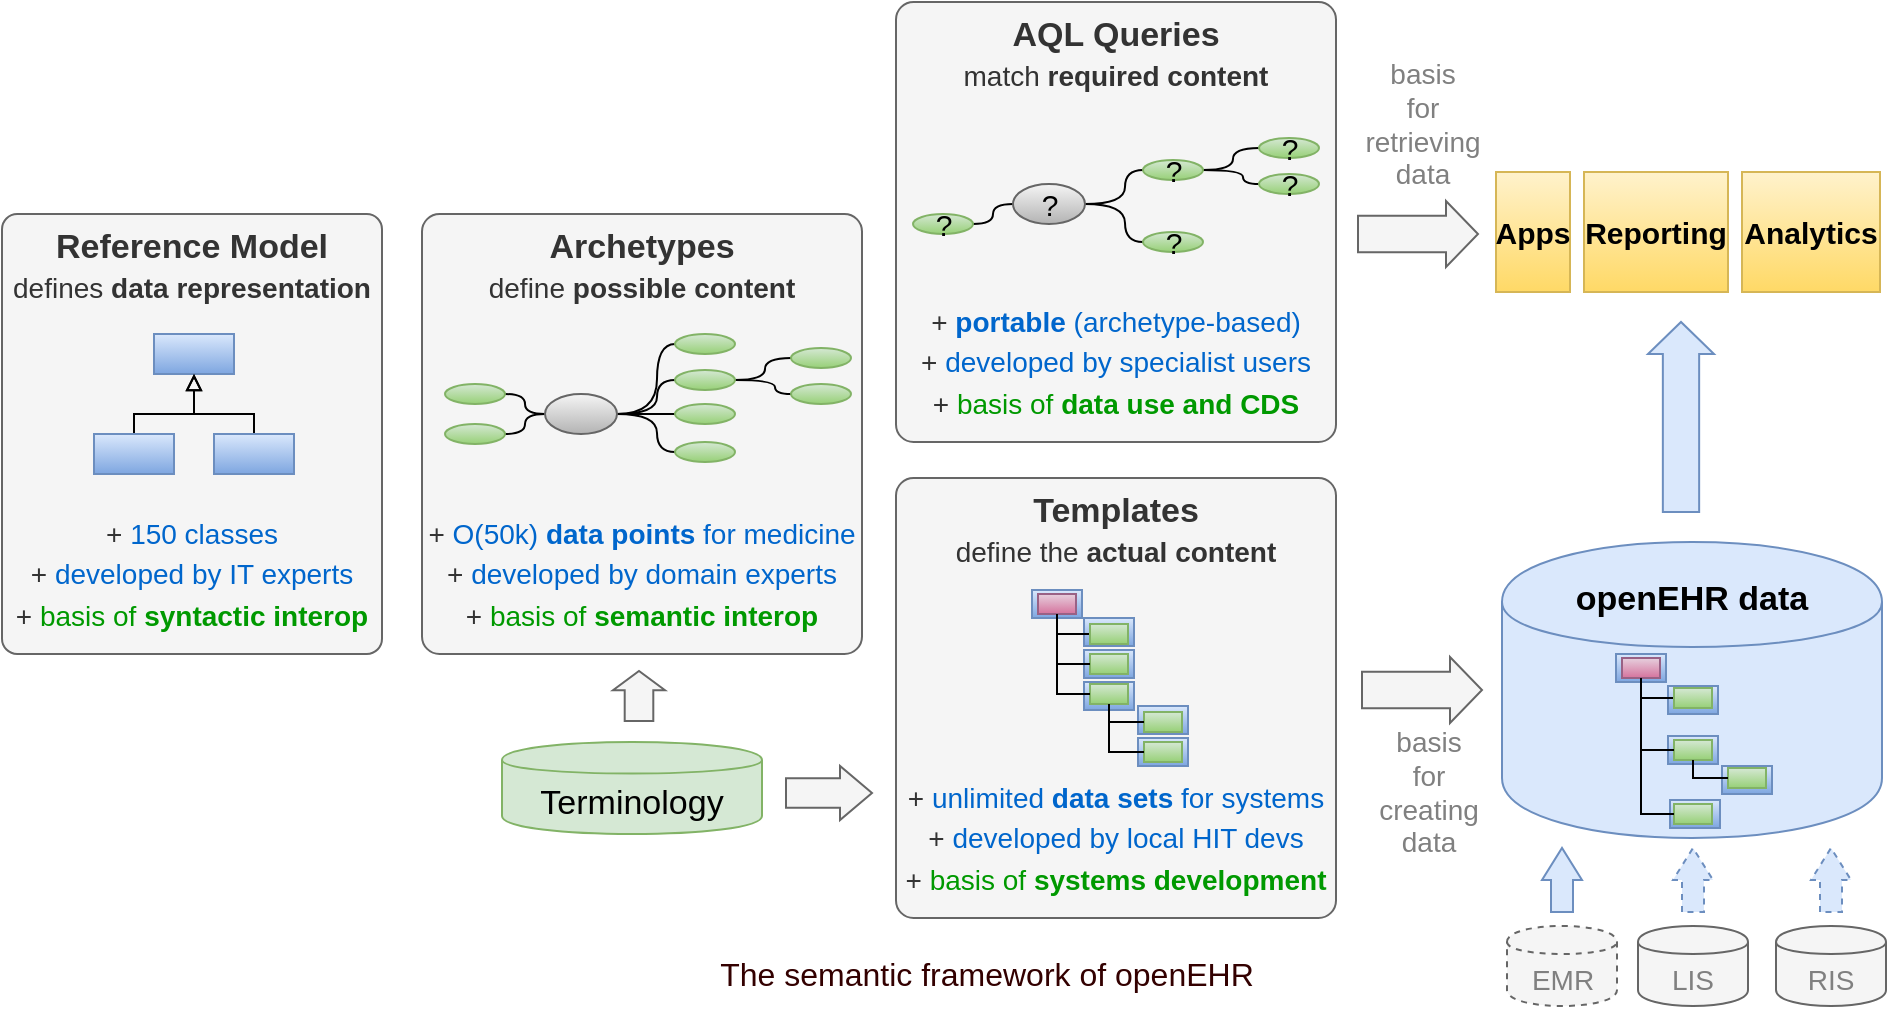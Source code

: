<mxfile version="12.3.3" type="device" pages="1"><diagram id="SYWNPmW1D7VxJ0_5kWFv" name="Page-1"><mxGraphModel dx="1422" dy="846" grid="1" gridSize="10" guides="1" tooltips="1" connect="1" arrows="1" fold="1" page="1" pageScale="1" pageWidth="1169" pageHeight="827" math="0" shadow="0"><root><mxCell id="0"/><mxCell id="1" parent="0"/><mxCell id="m7mysJchfGq0zFKPfPqh-44" value="openEHR data" style="shape=cylinder;whiteSpace=wrap;html=1;boundedLbl=1;backgroundOutline=1;fontSize=17;fontStyle=1;fillColor=#dae8fc;strokeColor=#6c8ebf;verticalAlign=top;spacingTop=-28;" vertex="1" parent="1"><mxGeometry x="770" y="394" width="190" height="148" as="geometry"/></mxCell><mxCell id="m7mysJchfGq0zFKPfPqh-97" value="" style="rounded=0;whiteSpace=wrap;html=1;fontSize=17;fillColor=#dae8fc;strokeColor=#6c8ebf;gradientColor=#7ea6e0;" vertex="1" parent="1"><mxGeometry x="853.0" y="466" width="25" height="14" as="geometry"/></mxCell><mxCell id="m7mysJchfGq0zFKPfPqh-98" value="" style="rounded=0;whiteSpace=wrap;html=1;fontSize=17;fillColor=#dae8fc;strokeColor=#6c8ebf;gradientColor=#7ea6e0;" vertex="1" parent="1"><mxGeometry x="853.0" y="491" width="25" height="14" as="geometry"/></mxCell><mxCell id="m7mysJchfGq0zFKPfPqh-99" value="" style="rounded=0;whiteSpace=wrap;html=1;fontSize=17;fillColor=#dae8fc;strokeColor=#6c8ebf;gradientColor=#7ea6e0;" vertex="1" parent="1"><mxGeometry x="880.0" y="506" width="25" height="14" as="geometry"/></mxCell><mxCell id="m7mysJchfGq0zFKPfPqh-100" value="" style="rounded=0;whiteSpace=wrap;html=1;fontSize=17;fillColor=#dae8fc;strokeColor=#6c8ebf;gradientColor=#7ea6e0;" vertex="1" parent="1"><mxGeometry x="854.0" y="523" width="25" height="14" as="geometry"/></mxCell><mxCell id="m7mysJchfGq0zFKPfPqh-101" value="" style="rounded=0;whiteSpace=wrap;html=1;fontSize=17;fillColor=#dae8fc;strokeColor=#6c8ebf;gradientColor=#7ea6e0;" vertex="1" parent="1"><mxGeometry x="827.0" y="450" width="25" height="14" as="geometry"/></mxCell><mxCell id="m7mysJchfGq0zFKPfPqh-29" value="&lt;font&gt;Templates&lt;br&gt;&lt;/font&gt;&lt;font style=&quot;font-size: 14px&quot;&gt;&lt;span style=&quot;font-weight: normal&quot;&gt;define the &lt;/span&gt;actual content&lt;br&gt;&lt;br&gt;&lt;br&gt;&lt;br&gt;&lt;br&gt;&lt;br&gt;&lt;span style=&quot;font-weight: normal&quot;&gt;+ &lt;/span&gt;&lt;font color=&quot;#0066cc&quot; style=&quot;font-weight: normal&quot;&gt;unlimited &lt;/font&gt;&lt;font color=&quot;#0066cc&quot;&gt;data sets&lt;/font&gt;&lt;font color=&quot;#0066cc&quot; style=&quot;font-weight: normal&quot;&gt; for systems&lt;/font&gt;&lt;br&gt;&lt;span style=&quot;font-weight: normal&quot;&gt;+ &lt;/span&gt;&lt;font color=&quot;#0066cc&quot; style=&quot;font-weight: normal&quot;&gt;developed by local HIT devs&lt;/font&gt;&lt;br&gt;&lt;span style=&quot;font-weight: normal&quot;&gt;+ &lt;/span&gt;&lt;font color=&quot;#009900&quot;&gt;&lt;span style=&quot;font-weight: normal&quot;&gt;basis of &lt;/span&gt;systems development&lt;/font&gt;&lt;br&gt;&lt;/font&gt;" style="rounded=1;whiteSpace=wrap;html=1;arcSize=4;fontSize=17;verticalAlign=top;fontStyle=1;fillColor=#f5f5f5;strokeColor=#666666;fontColor=#333333;" vertex="1" parent="1"><mxGeometry x="467" y="362" width="220" height="220" as="geometry"/></mxCell><mxCell id="m7mysJchfGq0zFKPfPqh-92" value="" style="rounded=0;whiteSpace=wrap;html=1;fontSize=17;fillColor=#dae8fc;strokeColor=#6c8ebf;gradientColor=#7ea6e0;" vertex="1" parent="1"><mxGeometry x="561" y="432" width="25" height="14" as="geometry"/></mxCell><mxCell id="m7mysJchfGq0zFKPfPqh-93" value="" style="rounded=0;whiteSpace=wrap;html=1;fontSize=17;fillColor=#dae8fc;strokeColor=#6c8ebf;gradientColor=#7ea6e0;" vertex="1" parent="1"><mxGeometry x="561.0" y="448" width="25" height="14" as="geometry"/></mxCell><mxCell id="m7mysJchfGq0zFKPfPqh-94" value="" style="rounded=0;whiteSpace=wrap;html=1;fontSize=17;fillColor=#dae8fc;strokeColor=#6c8ebf;gradientColor=#7ea6e0;" vertex="1" parent="1"><mxGeometry x="588" y="476" width="25" height="14" as="geometry"/></mxCell><mxCell id="m7mysJchfGq0zFKPfPqh-95" value="" style="rounded=0;whiteSpace=wrap;html=1;fontSize=17;fillColor=#dae8fc;strokeColor=#6c8ebf;gradientColor=#7ea6e0;" vertex="1" parent="1"><mxGeometry x="588.0" y="492" width="25" height="14" as="geometry"/></mxCell><mxCell id="m7mysJchfGq0zFKPfPqh-96" value="" style="rounded=0;whiteSpace=wrap;html=1;fontSize=17;fillColor=#dae8fc;strokeColor=#6c8ebf;gradientColor=#7ea6e0;" vertex="1" parent="1"><mxGeometry x="561" y="464" width="25" height="14" as="geometry"/></mxCell><mxCell id="m7mysJchfGq0zFKPfPqh-6" value="Reference Model&lt;br&gt;&lt;font style=&quot;font-size: 14px&quot;&gt;&lt;span style=&quot;font-weight: normal&quot;&gt;defines &lt;/span&gt;data representation&lt;br&gt;&lt;br&gt;&lt;br&gt;&lt;br&gt;&lt;br&gt;&lt;br&gt;&lt;span style=&quot;font-weight: normal&quot;&gt;+ &lt;/span&gt;&lt;font color=&quot;#0066cc&quot; style=&quot;font-weight: normal&quot;&gt;150 classes&lt;/font&gt;&lt;br&gt;&lt;span style=&quot;font-weight: normal&quot;&gt;+ &lt;/span&gt;&lt;font color=&quot;#0066cc&quot; style=&quot;font-weight: normal&quot;&gt;developed by IT experts&lt;/font&gt;&lt;br&gt;&lt;span style=&quot;font-weight: normal&quot;&gt;+ &lt;/span&gt;&lt;font color=&quot;#009900&quot;&gt;&lt;span style=&quot;font-weight: normal&quot;&gt;basis of &lt;/span&gt;syntactic interop&lt;/font&gt;&lt;br&gt;&lt;/font&gt;" style="rounded=1;whiteSpace=wrap;html=1;arcSize=4;fontSize=17;verticalAlign=top;fontStyle=1;fillColor=#f5f5f5;strokeColor=#666666;fontColor=#333333;" vertex="1" parent="1"><mxGeometry x="20" y="230" width="190" height="220" as="geometry"/></mxCell><mxCell id="m7mysJchfGq0zFKPfPqh-1" value="" style="rounded=0;whiteSpace=wrap;html=1;fillColor=#dae8fc;strokeColor=#6c8ebf;gradientColor=#7ea6e0;" vertex="1" parent="1"><mxGeometry x="96" y="290" width="40" height="20" as="geometry"/></mxCell><mxCell id="m7mysJchfGq0zFKPfPqh-5" style="edgeStyle=orthogonalEdgeStyle;rounded=0;orthogonalLoop=1;jettySize=auto;html=1;entryX=0.5;entryY=1;entryDx=0;entryDy=0;endArrow=block;endFill=0;exitX=0.5;exitY=0;exitDx=0;exitDy=0;" edge="1" parent="1" source="m7mysJchfGq0zFKPfPqh-2" target="m7mysJchfGq0zFKPfPqh-1"><mxGeometry relative="1" as="geometry"><Array as="points"><mxPoint x="86" y="330"/><mxPoint x="116" y="330"/></Array></mxGeometry></mxCell><mxCell id="m7mysJchfGq0zFKPfPqh-2" value="" style="rounded=0;whiteSpace=wrap;html=1;fillColor=#dae8fc;strokeColor=#6c8ebf;gradientColor=#7ea6e0;" vertex="1" parent="1"><mxGeometry x="66" y="340" width="40" height="20" as="geometry"/></mxCell><mxCell id="m7mysJchfGq0zFKPfPqh-4" style="edgeStyle=orthogonalEdgeStyle;rounded=0;orthogonalLoop=1;jettySize=auto;html=1;entryX=0.5;entryY=1;entryDx=0;entryDy=0;endArrow=block;endFill=0;exitX=0.5;exitY=0;exitDx=0;exitDy=0;" edge="1" parent="1" source="m7mysJchfGq0zFKPfPqh-3" target="m7mysJchfGq0zFKPfPqh-1"><mxGeometry relative="1" as="geometry"><Array as="points"><mxPoint x="146" y="330"/><mxPoint x="116" y="330"/></Array></mxGeometry></mxCell><mxCell id="m7mysJchfGq0zFKPfPqh-3" value="" style="rounded=0;whiteSpace=wrap;html=1;fillColor=#dae8fc;strokeColor=#6c8ebf;gradientColor=#7ea6e0;" vertex="1" parent="1"><mxGeometry x="126" y="340" width="40" height="20" as="geometry"/></mxCell><mxCell id="m7mysJchfGq0zFKPfPqh-7" value="&lt;font&gt;Archetypes&lt;br&gt;&lt;/font&gt;&lt;font style=&quot;font-size: 14px&quot;&gt;&lt;span style=&quot;font-weight: normal&quot;&gt;define&amp;nbsp;&lt;/span&gt;possible content&lt;br&gt;&lt;br&gt;&lt;br&gt;&lt;br&gt;&lt;br&gt;&lt;br&gt;&lt;span style=&quot;font-weight: normal&quot;&gt;+ &lt;font color=&quot;#0066cc&quot;&gt;O(50k&lt;/font&gt;&lt;/span&gt;&lt;font color=&quot;#0066cc&quot; style=&quot;font-weight: normal&quot;&gt;)&amp;nbsp;&lt;/font&gt;&lt;font color=&quot;#0066cc&quot;&gt;data points&lt;/font&gt;&lt;font color=&quot;#0066cc&quot; style=&quot;font-weight: normal&quot;&gt; for medicine&lt;/font&gt;&lt;br&gt;&lt;span style=&quot;font-weight: normal&quot;&gt;+ &lt;/span&gt;&lt;font color=&quot;#0066cc&quot; style=&quot;font-weight: normal&quot;&gt;developed by domain experts&lt;/font&gt;&lt;br&gt;&lt;span style=&quot;font-weight: normal&quot;&gt;+ &lt;/span&gt;&lt;font color=&quot;#009900&quot;&gt;&lt;span style=&quot;font-weight: normal&quot;&gt;basis of &lt;/span&gt;semantic&lt;span style=&quot;font-weight: normal&quot;&gt; &lt;/span&gt;interop&lt;/font&gt;&lt;br&gt;&lt;/font&gt;" style="rounded=1;whiteSpace=wrap;html=1;arcSize=4;fontSize=17;verticalAlign=top;fontStyle=1;fillColor=#f5f5f5;strokeColor=#666666;fontColor=#333333;" vertex="1" parent="1"><mxGeometry x="230" y="230" width="220" height="220" as="geometry"/></mxCell><mxCell id="m7mysJchfGq0zFKPfPqh-11" style="edgeStyle=orthogonalEdgeStyle;rounded=0;orthogonalLoop=1;jettySize=auto;html=1;exitX=1;exitY=0.5;exitDx=0;exitDy=0;endArrow=none;endFill=0;fontSize=17;curved=1;entryX=0;entryY=0.5;entryDx=0;entryDy=0;" edge="1" parent="1" source="m7mysJchfGq0zFKPfPqh-8" target="m7mysJchfGq0zFKPfPqh-9"><mxGeometry relative="1" as="geometry"><mxPoint x="361.5" y="370" as="targetPoint"/><Array as="points"><mxPoint x="347.5" y="330"/><mxPoint x="347.5" y="295"/></Array></mxGeometry></mxCell><mxCell id="m7mysJchfGq0zFKPfPqh-15" style="edgeStyle=orthogonalEdgeStyle;curved=1;rounded=0;orthogonalLoop=1;jettySize=auto;html=1;entryX=0;entryY=0.5;entryDx=0;entryDy=0;endArrow=none;endFill=0;fontSize=17;" edge="1" parent="1" source="m7mysJchfGq0zFKPfPqh-8" target="m7mysJchfGq0zFKPfPqh-12"><mxGeometry relative="1" as="geometry"/></mxCell><mxCell id="m7mysJchfGq0zFKPfPqh-16" style="edgeStyle=orthogonalEdgeStyle;curved=1;rounded=0;orthogonalLoop=1;jettySize=auto;html=1;entryX=0;entryY=0.5;entryDx=0;entryDy=0;endArrow=none;endFill=0;fontSize=17;" edge="1" parent="1" source="m7mysJchfGq0zFKPfPqh-8" target="m7mysJchfGq0zFKPfPqh-13"><mxGeometry relative="1" as="geometry"/></mxCell><mxCell id="m7mysJchfGq0zFKPfPqh-21" style="edgeStyle=orthogonalEdgeStyle;curved=1;rounded=0;orthogonalLoop=1;jettySize=auto;html=1;exitX=1;exitY=0.5;exitDx=0;exitDy=0;entryX=0;entryY=0.5;entryDx=0;entryDy=0;endArrow=none;endFill=0;fontSize=17;" edge="1" parent="1" source="m7mysJchfGq0zFKPfPqh-8" target="m7mysJchfGq0zFKPfPqh-20"><mxGeometry relative="1" as="geometry"/></mxCell><mxCell id="m7mysJchfGq0zFKPfPqh-23" style="edgeStyle=orthogonalEdgeStyle;curved=1;rounded=0;orthogonalLoop=1;jettySize=auto;html=1;exitX=0;exitY=0.5;exitDx=0;exitDy=0;entryX=1;entryY=0.5;entryDx=0;entryDy=0;endArrow=none;endFill=0;fontSize=17;" edge="1" parent="1" source="m7mysJchfGq0zFKPfPqh-8" target="m7mysJchfGq0zFKPfPqh-22"><mxGeometry relative="1" as="geometry"><Array as="points"><mxPoint x="281.5" y="330"/><mxPoint x="281.5" y="320"/></Array></mxGeometry></mxCell><mxCell id="m7mysJchfGq0zFKPfPqh-25" style="edgeStyle=orthogonalEdgeStyle;curved=1;rounded=0;orthogonalLoop=1;jettySize=auto;html=1;exitX=0;exitY=0.5;exitDx=0;exitDy=0;entryX=1;entryY=0.5;entryDx=0;entryDy=0;endArrow=none;endFill=0;fontSize=17;" edge="1" parent="1" source="m7mysJchfGq0zFKPfPqh-8" target="m7mysJchfGq0zFKPfPqh-24"><mxGeometry relative="1" as="geometry"><Array as="points"><mxPoint x="281.5" y="330"/><mxPoint x="281.5" y="340"/></Array></mxGeometry></mxCell><mxCell id="m7mysJchfGq0zFKPfPqh-8" value="" style="ellipse;whiteSpace=wrap;html=1;fontSize=17;gradientColor=#b3b3b3;fillColor=#f5f5f5;strokeColor=#666666;" vertex="1" parent="1"><mxGeometry x="291.5" y="320" width="36" height="20" as="geometry"/></mxCell><mxCell id="m7mysJchfGq0zFKPfPqh-9" value="" style="ellipse;whiteSpace=wrap;html=1;fontSize=17;fillColor=#d5e8d4;strokeColor=#82b366;gradientColor=#97d077;" vertex="1" parent="1"><mxGeometry x="356.5" y="290" width="30" height="10" as="geometry"/></mxCell><mxCell id="m7mysJchfGq0zFKPfPqh-17" style="edgeStyle=orthogonalEdgeStyle;curved=1;rounded=0;orthogonalLoop=1;jettySize=auto;html=1;exitX=1;exitY=0.5;exitDx=0;exitDy=0;entryX=0;entryY=0.5;entryDx=0;entryDy=0;endArrow=none;endFill=0;fontSize=17;" edge="1" parent="1" source="m7mysJchfGq0zFKPfPqh-12" target="m7mysJchfGq0zFKPfPqh-14"><mxGeometry relative="1" as="geometry"><Array as="points"><mxPoint x="401.5" y="313"/><mxPoint x="401.5" y="302"/></Array></mxGeometry></mxCell><mxCell id="m7mysJchfGq0zFKPfPqh-19" style="edgeStyle=orthogonalEdgeStyle;curved=1;rounded=0;orthogonalLoop=1;jettySize=auto;html=1;entryX=0;entryY=0.5;entryDx=0;entryDy=0;endArrow=none;endFill=0;fontSize=17;" edge="1" parent="1" source="m7mysJchfGq0zFKPfPqh-12" target="m7mysJchfGq0zFKPfPqh-18"><mxGeometry relative="1" as="geometry"/></mxCell><mxCell id="m7mysJchfGq0zFKPfPqh-12" value="" style="ellipse;whiteSpace=wrap;html=1;fontSize=17;fillColor=#d5e8d4;strokeColor=#82b366;gradientColor=#97d077;" vertex="1" parent="1"><mxGeometry x="356.5" y="308" width="30" height="10" as="geometry"/></mxCell><mxCell id="m7mysJchfGq0zFKPfPqh-13" value="" style="ellipse;whiteSpace=wrap;html=1;fontSize=17;fillColor=#d5e8d4;strokeColor=#82b366;gradientColor=#97d077;" vertex="1" parent="1"><mxGeometry x="356.5" y="344" width="30" height="10" as="geometry"/></mxCell><mxCell id="m7mysJchfGq0zFKPfPqh-14" value="" style="ellipse;whiteSpace=wrap;html=1;fontSize=17;fillColor=#d5e8d4;strokeColor=#82b366;gradientColor=#97d077;" vertex="1" parent="1"><mxGeometry x="414.5" y="297" width="30" height="10" as="geometry"/></mxCell><mxCell id="m7mysJchfGq0zFKPfPqh-18" value="" style="ellipse;whiteSpace=wrap;html=1;fontSize=17;fillColor=#d5e8d4;strokeColor=#82b366;gradientColor=#97d077;" vertex="1" parent="1"><mxGeometry x="414.5" y="315" width="30" height="10" as="geometry"/></mxCell><mxCell id="m7mysJchfGq0zFKPfPqh-20" value="" style="ellipse;whiteSpace=wrap;html=1;fontSize=17;fillColor=#d5e8d4;strokeColor=#82b366;gradientColor=#97d077;" vertex="1" parent="1"><mxGeometry x="356.5" y="325" width="30" height="10" as="geometry"/></mxCell><mxCell id="m7mysJchfGq0zFKPfPqh-22" value="" style="ellipse;whiteSpace=wrap;html=1;fontSize=17;gradientColor=#97d077;fillColor=#d5e8d4;strokeColor=#82b366;" vertex="1" parent="1"><mxGeometry x="241.5" y="315" width="30" height="10" as="geometry"/></mxCell><mxCell id="m7mysJchfGq0zFKPfPqh-24" value="" style="ellipse;whiteSpace=wrap;html=1;fontSize=17;gradientColor=#97d077;fillColor=#d5e8d4;strokeColor=#82b366;" vertex="1" parent="1"><mxGeometry x="241.5" y="335" width="30" height="10" as="geometry"/></mxCell><mxCell id="m7mysJchfGq0zFKPfPqh-43" value="&lt;font&gt;AQL Queries&lt;br&gt;&lt;/font&gt;&lt;font style=&quot;font-size: 14px&quot;&gt;&lt;span style=&quot;font-weight: normal&quot;&gt;match &lt;/span&gt;required&amp;nbsp;content&lt;br&gt;&lt;br&gt;&lt;br&gt;&lt;br&gt;&lt;br&gt;&lt;br&gt;&lt;span style=&quot;font-weight: normal&quot;&gt;+ &lt;/span&gt;&lt;font color=&quot;#0066cc&quot;&gt;portable&lt;span style=&quot;font-weight: normal&quot;&gt; (archetype-based)&lt;/span&gt;&lt;/font&gt;&lt;br&gt;&lt;span style=&quot;font-weight: normal&quot;&gt;+ &lt;/span&gt;&lt;font color=&quot;#0066cc&quot; style=&quot;font-weight: normal&quot;&gt;developed by specialist users&lt;/font&gt;&lt;br&gt;&lt;span style=&quot;font-weight: normal&quot;&gt;+ &lt;/span&gt;&lt;font color=&quot;#009900&quot;&gt;&lt;span style=&quot;font-weight: normal&quot;&gt;basis of &lt;/span&gt;data use and CDS&lt;/font&gt;&lt;br&gt;&lt;/font&gt;" style="rounded=1;whiteSpace=wrap;html=1;arcSize=4;fontSize=17;verticalAlign=top;fontStyle=1;fillColor=#f5f5f5;strokeColor=#666666;fontColor=#333333;" vertex="1" parent="1"><mxGeometry x="467" y="124" width="220" height="220" as="geometry"/></mxCell><mxCell id="m7mysJchfGq0zFKPfPqh-45" style="edgeStyle=orthogonalEdgeStyle;rounded=0;orthogonalLoop=1;jettySize=auto;html=1;entryX=0;entryY=0.5;entryDx=0;entryDy=0;endArrow=none;endFill=0;fontSize=17;exitX=0.5;exitY=1;exitDx=0;exitDy=0;" edge="1" parent="1" source="m7mysJchfGq0zFKPfPqh-46" target="m7mysJchfGq0zFKPfPqh-47"><mxGeometry relative="1" as="geometry"><Array as="points"><mxPoint x="840" y="472"/></Array></mxGeometry></mxCell><mxCell id="m7mysJchfGq0zFKPfPqh-46" value="" style="rounded=0;whiteSpace=wrap;html=1;fontSize=17;gradientColor=#d5739d;fillColor=#e6d0de;strokeColor=#996185;" vertex="1" parent="1"><mxGeometry x="830" y="452" width="19" height="10" as="geometry"/></mxCell><mxCell id="m7mysJchfGq0zFKPfPqh-47" value="" style="rounded=0;whiteSpace=wrap;html=1;fontSize=17;gradientColor=#97d077;fillColor=#d5e8d4;strokeColor=#82b366;" vertex="1" parent="1"><mxGeometry x="856" y="467" width="19" height="10" as="geometry"/></mxCell><mxCell id="m7mysJchfGq0zFKPfPqh-49" value="" style="rounded=0;whiteSpace=wrap;html=1;fontSize=17;gradientColor=#97d077;fillColor=#d5e8d4;strokeColor=#82b366;" vertex="1" parent="1"><mxGeometry x="856" y="493" width="19" height="10" as="geometry"/></mxCell><mxCell id="m7mysJchfGq0zFKPfPqh-50" value="" style="rounded=0;whiteSpace=wrap;html=1;fontSize=17;gradientColor=#97d077;fillColor=#d5e8d4;strokeColor=#82b366;" vertex="1" parent="1"><mxGeometry x="883" y="507" width="19" height="10" as="geometry"/></mxCell><mxCell id="m7mysJchfGq0zFKPfPqh-53" style="edgeStyle=orthogonalEdgeStyle;rounded=0;orthogonalLoop=1;jettySize=auto;html=1;entryX=0;entryY=0.5;entryDx=0;entryDy=0;endArrow=none;endFill=0;fontSize=17;exitX=0.5;exitY=1;exitDx=0;exitDy=0;" edge="1" parent="1" source="m7mysJchfGq0zFKPfPqh-46" target="m7mysJchfGq0zFKPfPqh-49"><mxGeometry relative="1" as="geometry"><mxPoint x="839.714" y="475.143" as="sourcePoint"/><mxPoint x="856.286" y="498" as="targetPoint"/><Array as="points"><mxPoint x="840" y="498"/></Array></mxGeometry></mxCell><mxCell id="m7mysJchfGq0zFKPfPqh-54" style="edgeStyle=orthogonalEdgeStyle;rounded=0;orthogonalLoop=1;jettySize=auto;html=1;entryX=0;entryY=0.5;entryDx=0;entryDy=0;endArrow=none;endFill=0;fontSize=17;exitX=0.5;exitY=1;exitDx=0;exitDy=0;" edge="1" parent="1" source="m7mysJchfGq0zFKPfPqh-49" target="m7mysJchfGq0zFKPfPqh-50"><mxGeometry relative="1" as="geometry"><mxPoint x="865.714" y="502.143" as="sourcePoint"/><mxPoint x="882.286" y="511.857" as="targetPoint"/><Array as="points"><mxPoint x="865" y="512"/></Array></mxGeometry></mxCell><mxCell id="m7mysJchfGq0zFKPfPqh-56" value="" style="rounded=0;whiteSpace=wrap;html=1;fontSize=17;gradientColor=#97d077;fillColor=#d5e8d4;strokeColor=#82b366;" vertex="1" parent="1"><mxGeometry x="856" y="525" width="19" height="10" as="geometry"/></mxCell><mxCell id="m7mysJchfGq0zFKPfPqh-57" style="edgeStyle=orthogonalEdgeStyle;rounded=0;orthogonalLoop=1;jettySize=auto;html=1;entryX=0;entryY=0.5;entryDx=0;entryDy=0;endArrow=none;endFill=0;fontSize=17;exitX=0.5;exitY=1;exitDx=0;exitDy=0;" edge="1" parent="1" target="m7mysJchfGq0zFKPfPqh-56" source="m7mysJchfGq0zFKPfPqh-46"><mxGeometry relative="1" as="geometry"><mxPoint x="839.571" y="486.857" as="sourcePoint"/><mxPoint x="856.286" y="523" as="targetPoint"/><Array as="points"><mxPoint x="840" y="530"/></Array></mxGeometry></mxCell><mxCell id="m7mysJchfGq0zFKPfPqh-58" value="" style="html=1;shadow=0;dashed=0;align=center;verticalAlign=middle;shape=mxgraph.arrows2.arrow;dy=0.45;dx=16;notch=0;fontSize=17;fillColor=#f5f5f5;strokeColor=#666666;fontColor=#333333;" vertex="1" parent="1"><mxGeometry x="700" y="451.5" width="60" height="33" as="geometry"/></mxCell><mxCell id="m7mysJchfGq0zFKPfPqh-59" value="basis &lt;br style=&quot;font-size: 14px;&quot;&gt;for&lt;br style=&quot;font-size: 14px;&quot;&gt;creating&lt;br style=&quot;font-size: 14px;&quot;&gt;data" style="text;html=1;align=center;verticalAlign=middle;resizable=0;points=[];;autosize=1;fontSize=14;fontColor=#808080;" vertex="1" parent="1"><mxGeometry x="698" y="484" width="70" height="70" as="geometry"/></mxCell><mxCell id="m7mysJchfGq0zFKPfPqh-61" value="" style="html=1;shadow=0;dashed=0;align=center;verticalAlign=middle;shape=mxgraph.arrows2.arrow;dy=0.45;dx=9.6;notch=0;fontSize=17;fillColor=#f5f5f5;strokeColor=#666666;fontColor=#333333;rotation=-90;" vertex="1" parent="1"><mxGeometry x="326" y="458" width="25" height="26" as="geometry"/></mxCell><mxCell id="m7mysJchfGq0zFKPfPqh-63" value="basis &lt;br style=&quot;font-size: 14px&quot;&gt;for&lt;br style=&quot;font-size: 14px&quot;&gt;retrieving&lt;br style=&quot;font-size: 14px&quot;&gt;data" style="text;html=1;align=center;verticalAlign=middle;resizable=0;points=[];;autosize=1;fontSize=14;fontColor=#808080;" vertex="1" parent="1"><mxGeometry x="695" y="150" width="70" height="70" as="geometry"/></mxCell><mxCell id="m7mysJchfGq0zFKPfPqh-65" value="Apps" style="rounded=0;whiteSpace=wrap;html=1;fontSize=15;fillColor=#fff2cc;strokeColor=#d6b656;fontStyle=1;gradientColor=#ffd966;" vertex="1" parent="1"><mxGeometry x="767" y="209" width="37" height="60" as="geometry"/></mxCell><mxCell id="m7mysJchfGq0zFKPfPqh-66" value="Reporting" style="rounded=0;whiteSpace=wrap;html=1;fontSize=15;fillColor=#fff2cc;strokeColor=#d6b656;fontStyle=1;gradientColor=#ffd966;" vertex="1" parent="1"><mxGeometry x="811" y="209" width="72" height="60" as="geometry"/></mxCell><mxCell id="m7mysJchfGq0zFKPfPqh-67" value="Analytics" style="rounded=0;whiteSpace=wrap;html=1;fontSize=15;fillColor=#fff2cc;strokeColor=#d6b656;fontStyle=1;gradientColor=#ffd966;" vertex="1" parent="1"><mxGeometry x="890" y="209" width="69" height="60" as="geometry"/></mxCell><mxCell id="m7mysJchfGq0zFKPfPqh-69" style="edgeStyle=orthogonalEdgeStyle;curved=1;rounded=0;orthogonalLoop=1;jettySize=auto;html=1;entryX=0;entryY=0.5;entryDx=0;entryDy=0;endArrow=none;endFill=0;fontSize=15;" edge="1" parent="1" source="m7mysJchfGq0zFKPfPqh-74" target="m7mysJchfGq0zFKPfPqh-78"><mxGeometry relative="1" as="geometry"/></mxCell><mxCell id="m7mysJchfGq0zFKPfPqh-70" style="edgeStyle=orthogonalEdgeStyle;curved=1;rounded=0;orthogonalLoop=1;jettySize=auto;html=1;entryX=0;entryY=0.5;entryDx=0;entryDy=0;endArrow=none;endFill=0;fontSize=15;" edge="1" parent="1" source="m7mysJchfGq0zFKPfPqh-74" target="m7mysJchfGq0zFKPfPqh-79"><mxGeometry relative="1" as="geometry"/></mxCell><mxCell id="m7mysJchfGq0zFKPfPqh-73" style="edgeStyle=orthogonalEdgeStyle;curved=1;rounded=0;orthogonalLoop=1;jettySize=auto;html=1;exitX=0;exitY=0.5;exitDx=0;exitDy=0;entryX=1;entryY=0.5;entryDx=0;entryDy=0;endArrow=none;endFill=0;fontSize=15;" edge="1" parent="1" source="m7mysJchfGq0zFKPfPqh-74" target="m7mysJchfGq0zFKPfPqh-84"><mxGeometry relative="1" as="geometry"><Array as="points"><mxPoint x="515.5" y="225"/><mxPoint x="515.5" y="235"/></Array></mxGeometry></mxCell><mxCell id="m7mysJchfGq0zFKPfPqh-74" value="?" style="ellipse;whiteSpace=wrap;html=1;fontSize=15;gradientColor=#b3b3b3;fillColor=#f5f5f5;strokeColor=#666666;" vertex="1" parent="1"><mxGeometry x="525.5" y="215" width="36" height="20" as="geometry"/></mxCell><mxCell id="m7mysJchfGq0zFKPfPqh-76" style="edgeStyle=orthogonalEdgeStyle;curved=1;rounded=0;orthogonalLoop=1;jettySize=auto;html=1;exitX=1;exitY=0.5;exitDx=0;exitDy=0;entryX=0;entryY=0.5;entryDx=0;entryDy=0;endArrow=none;endFill=0;fontSize=15;" edge="1" parent="1" source="m7mysJchfGq0zFKPfPqh-78" target="m7mysJchfGq0zFKPfPqh-80"><mxGeometry relative="1" as="geometry"><Array as="points"><mxPoint x="635.5" y="208"/><mxPoint x="635.5" y="197"/></Array></mxGeometry></mxCell><mxCell id="m7mysJchfGq0zFKPfPqh-77" style="edgeStyle=orthogonalEdgeStyle;curved=1;rounded=0;orthogonalLoop=1;jettySize=auto;html=1;entryX=0;entryY=0.5;entryDx=0;entryDy=0;endArrow=none;endFill=0;fontSize=15;" edge="1" parent="1" source="m7mysJchfGq0zFKPfPqh-78" target="m7mysJchfGq0zFKPfPqh-81"><mxGeometry relative="1" as="geometry"/></mxCell><mxCell id="m7mysJchfGq0zFKPfPqh-78" value="?" style="ellipse;whiteSpace=wrap;html=1;fontSize=15;fillColor=#d5e8d4;strokeColor=#82b366;gradientColor=#97d077;" vertex="1" parent="1"><mxGeometry x="590.5" y="203" width="30" height="10" as="geometry"/></mxCell><mxCell id="m7mysJchfGq0zFKPfPqh-79" value="?" style="ellipse;whiteSpace=wrap;html=1;fontSize=15;fillColor=#d5e8d4;strokeColor=#82b366;gradientColor=#97d077;" vertex="1" parent="1"><mxGeometry x="590.5" y="239" width="30" height="10" as="geometry"/></mxCell><mxCell id="m7mysJchfGq0zFKPfPqh-80" value="?" style="ellipse;whiteSpace=wrap;html=1;fontSize=15;fillColor=#d5e8d4;strokeColor=#82b366;gradientColor=#97d077;" vertex="1" parent="1"><mxGeometry x="648.5" y="192" width="30" height="10" as="geometry"/></mxCell><mxCell id="m7mysJchfGq0zFKPfPqh-81" value="?" style="ellipse;whiteSpace=wrap;html=1;fontSize=15;fillColor=#d5e8d4;strokeColor=#82b366;gradientColor=#97d077;" vertex="1" parent="1"><mxGeometry x="648.5" y="210" width="30" height="10" as="geometry"/></mxCell><mxCell id="m7mysJchfGq0zFKPfPqh-84" value="?" style="ellipse;whiteSpace=wrap;html=1;fontSize=15;gradientColor=#97d077;fillColor=#d5e8d4;strokeColor=#82b366;" vertex="1" parent="1"><mxGeometry x="475.5" y="230" width="30" height="10" as="geometry"/></mxCell><mxCell id="m7mysJchfGq0zFKPfPqh-85" value="The semantic framework of openEHR" style="text;html=1;align=center;verticalAlign=middle;resizable=0;points=[];;autosize=1;fontSize=16;fontColor=#330000;" vertex="1" parent="1"><mxGeometry x="371.5" y="600" width="280" height="20" as="geometry"/></mxCell><mxCell id="m7mysJchfGq0zFKPfPqh-86" value="Terminology" style="shape=cylinder;whiteSpace=wrap;html=1;boundedLbl=1;backgroundOutline=1;fontSize=17;fontStyle=0;fillColor=#d5e8d4;strokeColor=#82b366;verticalAlign=top;spacingTop=0;" vertex="1" parent="1"><mxGeometry x="270" y="494" width="130" height="46" as="geometry"/></mxCell><mxCell id="m7mysJchfGq0zFKPfPqh-87" value="" style="html=1;shadow=0;dashed=0;align=center;verticalAlign=middle;shape=mxgraph.arrows2.arrow;dy=0.45;dx=16;notch=0;fontSize=17;fillColor=#f5f5f5;strokeColor=#666666;fontColor=#333333;" vertex="1" parent="1"><mxGeometry x="412" y="506" width="43" height="27" as="geometry"/></mxCell><mxCell id="m7mysJchfGq0zFKPfPqh-88" value="" style="html=1;shadow=0;dashed=0;align=center;verticalAlign=middle;shape=mxgraph.arrows2.arrow;dy=0.45;dx=16;notch=0;fontSize=17;fillColor=#dae8fc;strokeColor=#6c8ebf;rotation=-90;" vertex="1" parent="1"><mxGeometry x="812" y="315" width="95" height="33" as="geometry"/></mxCell><mxCell id="m7mysJchfGq0zFKPfPqh-89" value="" style="html=1;shadow=0;dashed=0;align=center;verticalAlign=middle;shape=mxgraph.arrows2.arrow;dy=0.45;dx=16;notch=0;fontSize=17;fillColor=#f5f5f5;strokeColor=#666666;fontColor=#333333;" vertex="1" parent="1"><mxGeometry x="698" y="223.5" width="60" height="33" as="geometry"/></mxCell><mxCell id="m7mysJchfGq0zFKPfPqh-91" value="" style="rounded=0;whiteSpace=wrap;html=1;fontSize=17;fillColor=#dae8fc;strokeColor=#6c8ebf;gradientColor=#7ea6e0;" vertex="1" parent="1"><mxGeometry x="535" y="418" width="25" height="14" as="geometry"/></mxCell><mxCell id="m7mysJchfGq0zFKPfPqh-37" style="edgeStyle=orthogonalEdgeStyle;rounded=0;orthogonalLoop=1;jettySize=auto;html=1;entryX=0;entryY=0.5;entryDx=0;entryDy=0;endArrow=none;endFill=0;fontSize=17;exitX=0.5;exitY=1;exitDx=0;exitDy=0;" edge="1" parent="1" source="m7mysJchfGq0zFKPfPqh-31" target="m7mysJchfGq0zFKPfPqh-32"><mxGeometry relative="1" as="geometry"><Array as="points"><mxPoint x="547" y="440"/></Array></mxGeometry></mxCell><mxCell id="m7mysJchfGq0zFKPfPqh-31" value="" style="rounded=0;whiteSpace=wrap;html=1;fontSize=17;gradientColor=#d5739d;fillColor=#e6d0de;strokeColor=#996185;" vertex="1" parent="1"><mxGeometry x="538" y="420" width="19" height="10" as="geometry"/></mxCell><mxCell id="m7mysJchfGq0zFKPfPqh-32" value="" style="rounded=0;whiteSpace=wrap;html=1;fontSize=17;gradientColor=#97d077;fillColor=#d5e8d4;strokeColor=#82b366;" vertex="1" parent="1"><mxGeometry x="564" y="435" width="19" height="10" as="geometry"/></mxCell><mxCell id="m7mysJchfGq0zFKPfPqh-33" value="" style="rounded=0;whiteSpace=wrap;html=1;fontSize=17;gradientColor=#97d077;fillColor=#d5e8d4;strokeColor=#82b366;" vertex="1" parent="1"><mxGeometry x="564" y="450" width="19" height="10" as="geometry"/></mxCell><mxCell id="m7mysJchfGq0zFKPfPqh-34" value="" style="rounded=0;whiteSpace=wrap;html=1;fontSize=17;gradientColor=#97d077;fillColor=#d5e8d4;strokeColor=#82b366;" vertex="1" parent="1"><mxGeometry x="564" y="465" width="19" height="10" as="geometry"/></mxCell><mxCell id="m7mysJchfGq0zFKPfPqh-35" value="" style="rounded=0;whiteSpace=wrap;html=1;fontSize=17;gradientColor=#97d077;fillColor=#d5e8d4;strokeColor=#82b366;" vertex="1" parent="1"><mxGeometry x="591" y="479" width="19" height="10" as="geometry"/></mxCell><mxCell id="m7mysJchfGq0zFKPfPqh-36" value="" style="rounded=0;whiteSpace=wrap;html=1;fontSize=17;gradientColor=#97d077;fillColor=#d5e8d4;strokeColor=#82b366;" vertex="1" parent="1"><mxGeometry x="591" y="494" width="19" height="10" as="geometry"/></mxCell><mxCell id="m7mysJchfGq0zFKPfPqh-38" style="edgeStyle=orthogonalEdgeStyle;rounded=0;orthogonalLoop=1;jettySize=auto;html=1;entryX=0;entryY=0.5;entryDx=0;entryDy=0;endArrow=none;endFill=0;fontSize=17;exitX=0.5;exitY=1;exitDx=0;exitDy=0;" edge="1" parent="1" source="m7mysJchfGq0zFKPfPqh-31" target="m7mysJchfGq0zFKPfPqh-33"><mxGeometry relative="1" as="geometry"><mxPoint x="547.714" y="440.143" as="sourcePoint"/><mxPoint x="564.286" y="449.857" as="targetPoint"/><Array as="points"><mxPoint x="547" y="455"/></Array></mxGeometry></mxCell><mxCell id="m7mysJchfGq0zFKPfPqh-39" style="edgeStyle=orthogonalEdgeStyle;rounded=0;orthogonalLoop=1;jettySize=auto;html=1;entryX=0;entryY=0.5;entryDx=0;entryDy=0;endArrow=none;endFill=0;fontSize=17;exitX=0.5;exitY=1;exitDx=0;exitDy=0;" edge="1" parent="1" source="m7mysJchfGq0zFKPfPqh-31" target="m7mysJchfGq0zFKPfPqh-34"><mxGeometry relative="1" as="geometry"><mxPoint x="547.714" y="443.143" as="sourcePoint"/><mxPoint x="564.286" y="466" as="targetPoint"/><Array as="points"><mxPoint x="547" y="470"/></Array></mxGeometry></mxCell><mxCell id="m7mysJchfGq0zFKPfPqh-40" style="edgeStyle=orthogonalEdgeStyle;rounded=0;orthogonalLoop=1;jettySize=auto;html=1;entryX=0;entryY=0.5;entryDx=0;entryDy=0;endArrow=none;endFill=0;fontSize=17;exitX=0.5;exitY=1;exitDx=0;exitDy=0;" edge="1" parent="1" source="m7mysJchfGq0zFKPfPqh-34" target="m7mysJchfGq0zFKPfPqh-35"><mxGeometry relative="1" as="geometry"><mxPoint x="573.714" y="470.143" as="sourcePoint"/><mxPoint x="590.286" y="479.857" as="targetPoint"/><Array as="points"><mxPoint x="574" y="484"/></Array></mxGeometry></mxCell><mxCell id="m7mysJchfGq0zFKPfPqh-41" style="edgeStyle=orthogonalEdgeStyle;rounded=0;orthogonalLoop=1;jettySize=auto;html=1;entryX=0;entryY=0.5;entryDx=0;entryDy=0;endArrow=none;endFill=0;fontSize=17;exitX=0.5;exitY=1;exitDx=0;exitDy=0;" edge="1" parent="1" source="m7mysJchfGq0zFKPfPqh-34" target="m7mysJchfGq0zFKPfPqh-36"><mxGeometry relative="1" as="geometry"><mxPoint x="573.714" y="470.143" as="sourcePoint"/><mxPoint x="590.286" y="493" as="targetPoint"/><Array as="points"><mxPoint x="574" y="499"/></Array></mxGeometry></mxCell><mxCell id="m7mysJchfGq0zFKPfPqh-102" value="EMR" style="shape=cylinder;whiteSpace=wrap;html=1;boundedLbl=1;backgroundOutline=1;fontSize=14;fontStyle=0;fillColor=#f5f5f5;strokeColor=#666666;verticalAlign=top;spacingTop=0;fontColor=#808080;dashed=1;" vertex="1" parent="1"><mxGeometry x="772.5" y="586" width="55" height="40" as="geometry"/></mxCell><mxCell id="m7mysJchfGq0zFKPfPqh-103" value="LIS" style="shape=cylinder;whiteSpace=wrap;html=1;boundedLbl=1;backgroundOutline=1;fontSize=14;fontStyle=0;fillColor=#f5f5f5;strokeColor=#666666;verticalAlign=top;spacingTop=0;fontColor=#808080;" vertex="1" parent="1"><mxGeometry x="838" y="586" width="55" height="40" as="geometry"/></mxCell><mxCell id="m7mysJchfGq0zFKPfPqh-104" value="RIS" style="shape=cylinder;whiteSpace=wrap;html=1;boundedLbl=1;backgroundOutline=1;fontSize=14;fontStyle=0;fillColor=#f5f5f5;strokeColor=#666666;verticalAlign=top;spacingTop=0;fontColor=#808080;" vertex="1" parent="1"><mxGeometry x="907" y="586" width="55" height="40" as="geometry"/></mxCell><mxCell id="m7mysJchfGq0zFKPfPqh-105" value="" style="html=1;shadow=0;dashed=0;align=center;verticalAlign=middle;shape=mxgraph.arrows2.arrow;dy=0.45;dx=16;notch=0;fontSize=17;fillColor=#dae8fc;strokeColor=#6c8ebf;rotation=-90;" vertex="1" parent="1"><mxGeometry x="784" y="553" width="32" height="20" as="geometry"/></mxCell><mxCell id="m7mysJchfGq0zFKPfPqh-106" value="" style="html=1;shadow=0;dashed=1;align=center;verticalAlign=middle;shape=mxgraph.arrows2.arrow;dy=0.45;dx=16;notch=0;fontSize=17;fillColor=#dae8fc;strokeColor=#6c8ebf;rotation=-90;" vertex="1" parent="1"><mxGeometry x="849.5" y="553" width="32" height="20" as="geometry"/></mxCell><mxCell id="m7mysJchfGq0zFKPfPqh-107" value="" style="html=1;shadow=0;dashed=1;align=center;verticalAlign=middle;shape=mxgraph.arrows2.arrow;dy=0.45;dx=16;notch=0;fontSize=17;fillColor=#dae8fc;strokeColor=#6c8ebf;rotation=-90;" vertex="1" parent="1"><mxGeometry x="918.5" y="553" width="32" height="20" as="geometry"/></mxCell></root></mxGraphModel></diagram></mxfile>